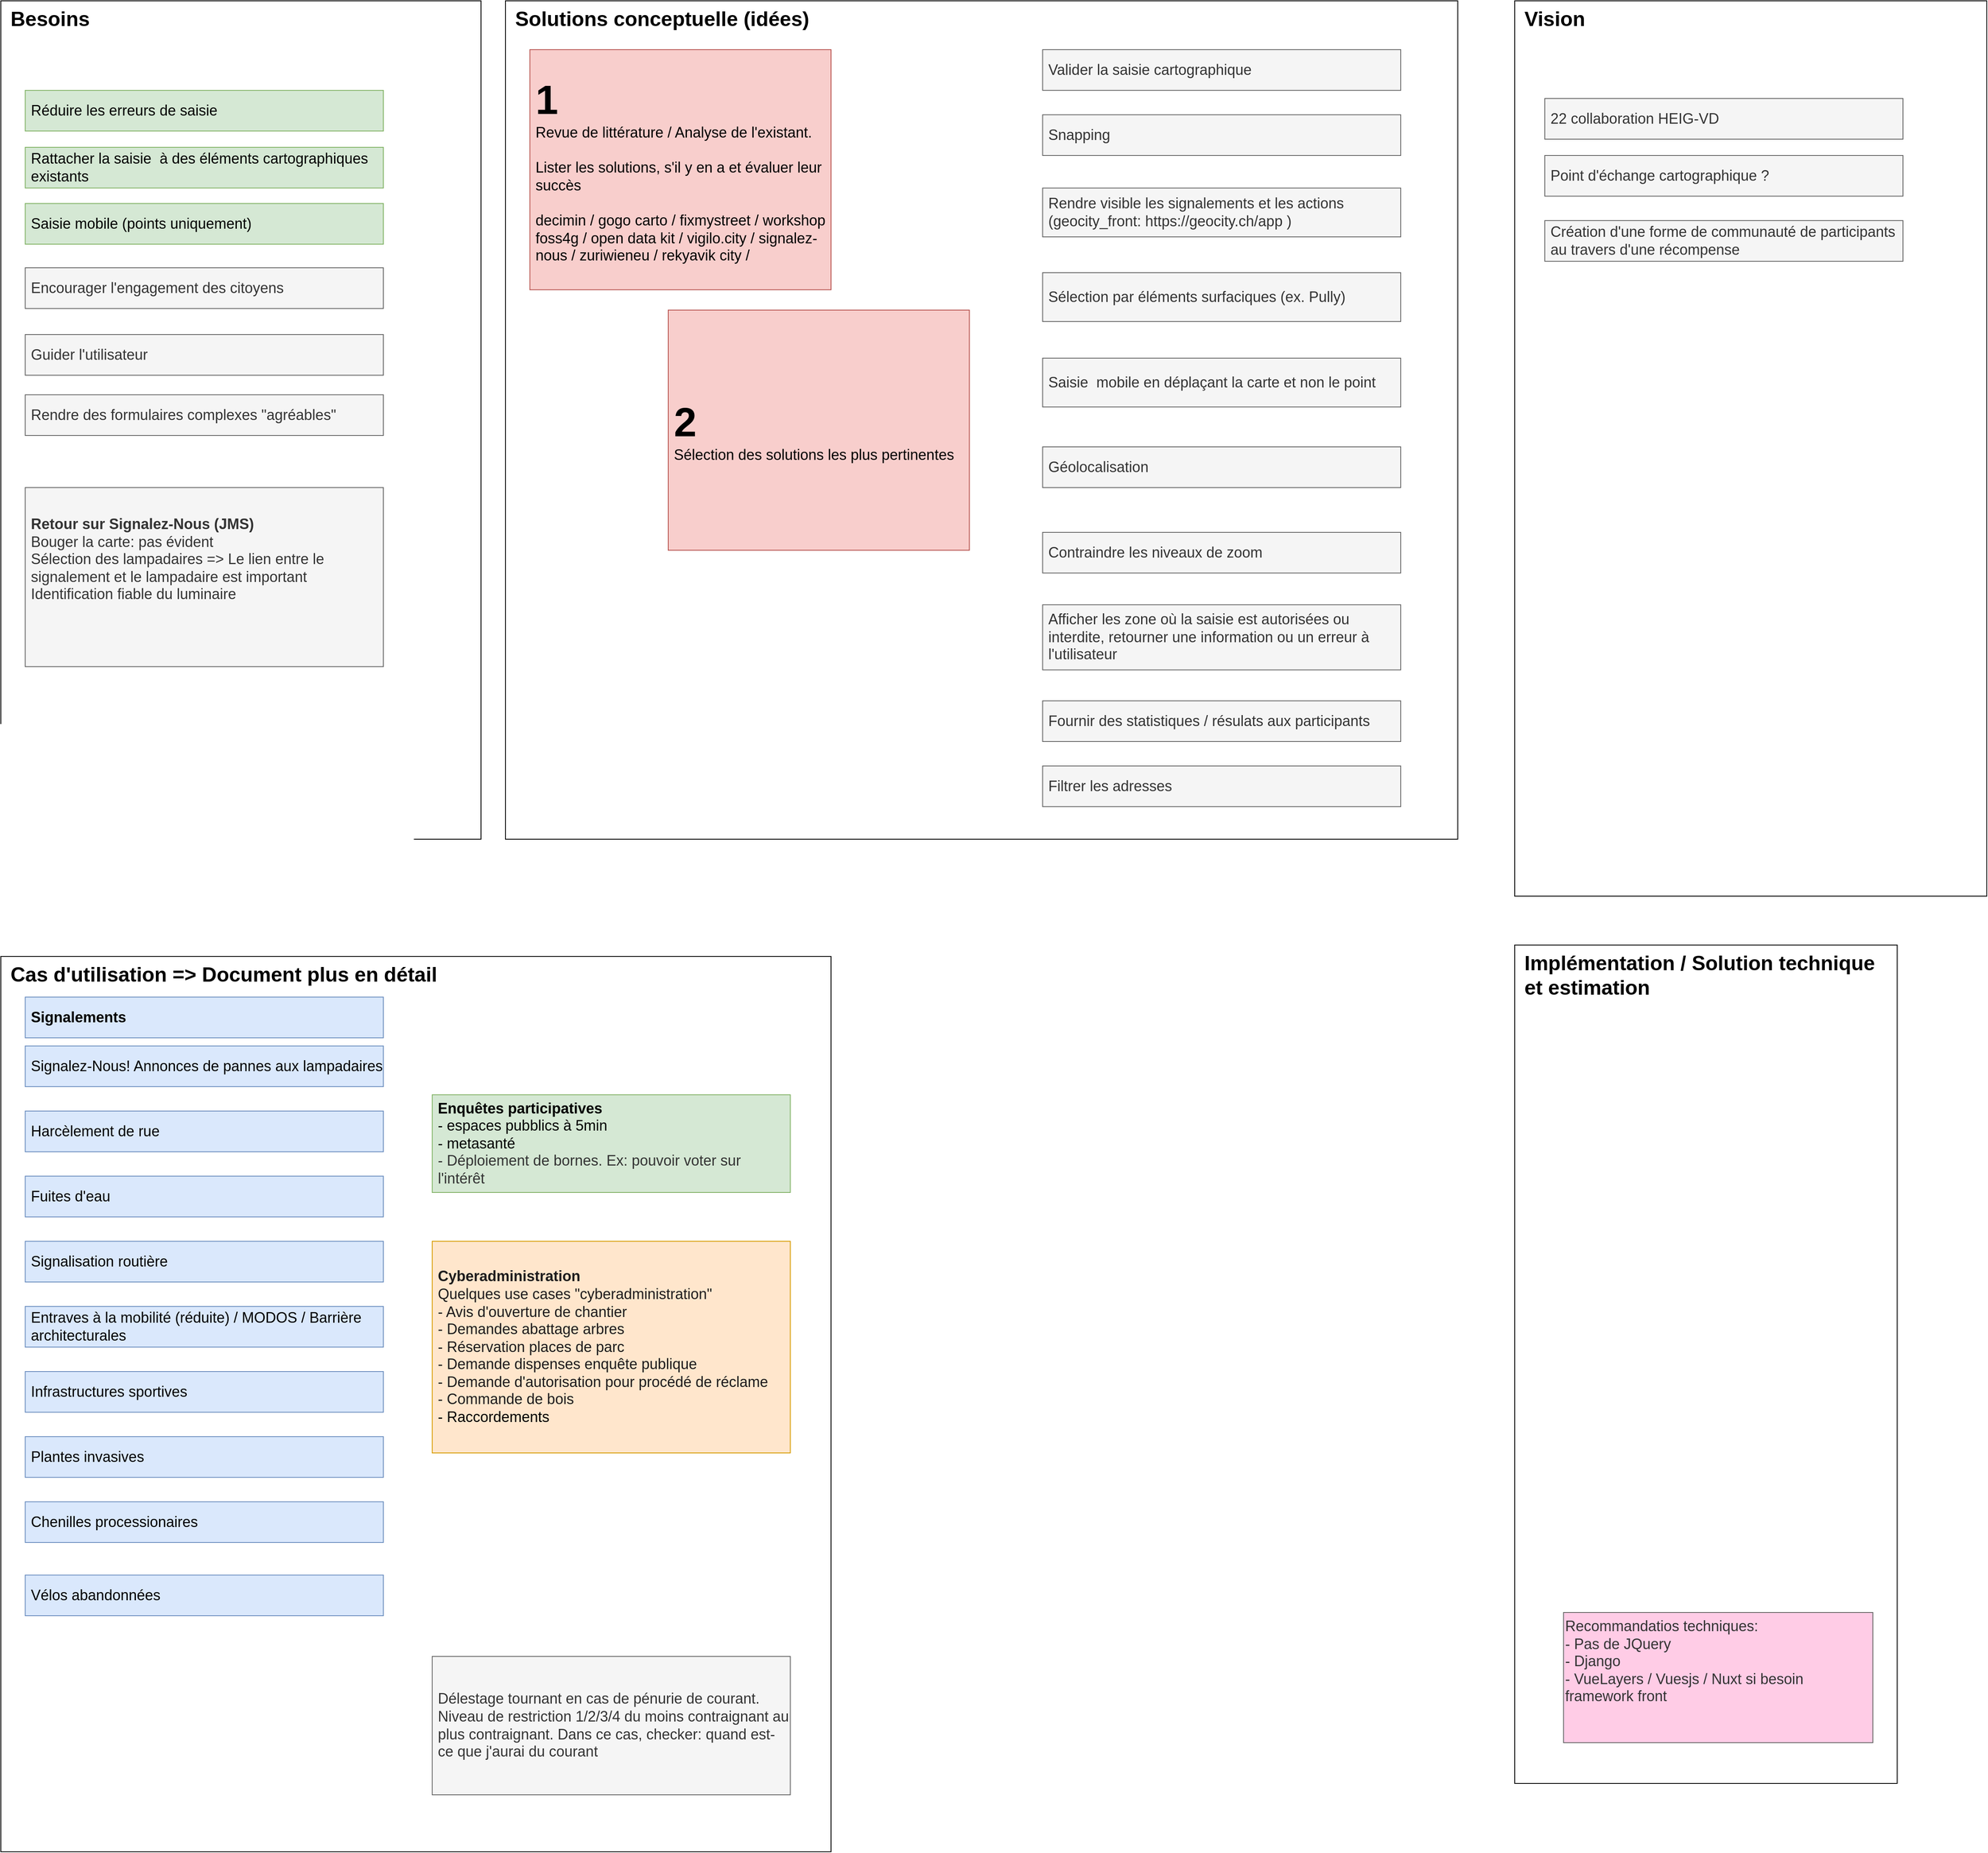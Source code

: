 <mxfile version="16.5.1" type="device"><diagram id="V_dHdvB4L4BgxKORx2Nu" name="Page-1"><mxGraphModel dx="9188" dy="3612" grid="1" gridSize="10" guides="1" tooltips="1" connect="1" arrows="1" fold="1" page="1" pageScale="1" pageWidth="3300" pageHeight="2339" math="0" shadow="0"><root><mxCell id="0"/><mxCell id="1" parent="0"/><mxCell id="DqzTqOgDfBGuE0vUEFRl-23" value="&lt;span style=&quot;font-size: 18px&quot;&gt;Signalez-Nous! Annonces de pannes aux lampadaires&lt;/span&gt;" style="text;html=1;strokeColor=#6c8ebf;fillColor=#dae8fc;align=left;verticalAlign=middle;whiteSpace=wrap;rounded=0;spacingLeft=5;" parent="1" vertex="1"><mxGeometry x="-3200" y="1304" width="440" height="670" as="geometry"/></mxCell><mxCell id="BJ2K4CLKS__g6ZjqJ3JP-1" value="&lt;b&gt;Besoins&lt;/b&gt;" style="rounded=0;whiteSpace=wrap;html=1;align=left;horizontal=1;verticalAlign=top;fontSize=25;spacingLeft=10;" parent="1" vertex="1"><mxGeometry x="-3230" y="40" width="590" height="1030" as="geometry"/></mxCell><mxCell id="BJ2K4CLKS__g6ZjqJ3JP-2" value="&lt;span style=&quot;font-size: 18px&quot;&gt;Rattacher la saisie&amp;nbsp; à des éléments cartographiques existants&lt;/span&gt;" style="text;html=1;strokeColor=#82b366;fillColor=#d5e8d4;align=left;verticalAlign=middle;whiteSpace=wrap;rounded=0;spacingLeft=5;" parent="1" vertex="1"><mxGeometry x="-3200" y="220" width="440" height="50" as="geometry"/></mxCell><mxCell id="BJ2K4CLKS__g6ZjqJ3JP-5" value="&lt;b&gt;Solutions conceptuelle (idées)&lt;/b&gt;" style="rounded=0;whiteSpace=wrap;html=1;align=left;horizontal=1;verticalAlign=top;fontSize=25;spacingLeft=10;" parent="1" vertex="1"><mxGeometry x="-2610" y="40" width="1170" height="1030" as="geometry"/></mxCell><mxCell id="BJ2K4CLKS__g6ZjqJ3JP-6" value="&lt;b&gt;Implémentation / Solution technique et estimation&lt;/b&gt;" style="rounded=0;whiteSpace=wrap;html=1;align=left;horizontal=1;verticalAlign=top;fontSize=25;spacingLeft=10;" parent="1" vertex="1"><mxGeometry x="-1370" y="1200" width="470" height="1030" as="geometry"/></mxCell><mxCell id="BJ2K4CLKS__g6ZjqJ3JP-7" value="&lt;span style=&quot;font-size: 18px&quot;&gt;Saisie mobile (points uniquement)&lt;/span&gt;" style="text;html=1;strokeColor=#82b366;fillColor=#d5e8d4;align=left;verticalAlign=middle;whiteSpace=wrap;rounded=0;spacingLeft=5;" parent="1" vertex="1"><mxGeometry x="-3200" y="289" width="440" height="50" as="geometry"/></mxCell><mxCell id="BJ2K4CLKS__g6ZjqJ3JP-8" value="&lt;span style=&quot;font-size: 18px&quot;&gt;Géolocalisation&lt;/span&gt;" style="text;html=1;strokeColor=#666666;fillColor=#f5f5f5;align=left;verticalAlign=middle;whiteSpace=wrap;rounded=0;fontColor=#333333;spacingLeft=5;" parent="1" vertex="1"><mxGeometry x="-1950" y="588" width="440" height="50" as="geometry"/></mxCell><mxCell id="BJ2K4CLKS__g6ZjqJ3JP-9" value="&lt;span style=&quot;font-size: 18px&quot;&gt;Réduire les erreurs de saisie&lt;/span&gt;" style="text;html=1;strokeColor=#82b366;fillColor=#d5e8d4;align=left;verticalAlign=middle;whiteSpace=wrap;rounded=0;spacingLeft=5;" parent="1" vertex="1"><mxGeometry x="-3200" y="150" width="440" height="50" as="geometry"/></mxCell><mxCell id="BJ2K4CLKS__g6ZjqJ3JP-10" value="&lt;span style=&quot;font-size: 18px&quot;&gt;Valider la saisie cartographique&lt;/span&gt;" style="text;html=1;strokeColor=#666666;fillColor=#f5f5f5;align=left;verticalAlign=middle;whiteSpace=wrap;rounded=0;fontColor=#333333;spacingLeft=5;" parent="1" vertex="1"><mxGeometry x="-1950" y="100" width="440" height="50" as="geometry"/></mxCell><mxCell id="BJ2K4CLKS__g6ZjqJ3JP-11" value="&lt;span style=&quot;font-size: 18px&quot;&gt;Contraindre les niveaux de zoom&lt;/span&gt;" style="text;html=1;strokeColor=#666666;fillColor=#f5f5f5;align=left;verticalAlign=middle;whiteSpace=wrap;rounded=0;fontColor=#333333;spacingLeft=5;" parent="1" vertex="1"><mxGeometry x="-1950" y="693" width="440" height="50" as="geometry"/></mxCell><mxCell id="BJ2K4CLKS__g6ZjqJ3JP-12" value="&lt;span style=&quot;font-size: 18px&quot;&gt;Afficher les zone où la saisie est autorisées ou interdite, retourner une information ou un erreur à l'utilisateur&lt;/span&gt;" style="text;html=1;strokeColor=#666666;fillColor=#f5f5f5;align=left;verticalAlign=middle;whiteSpace=wrap;rounded=0;fontColor=#333333;spacingLeft=5;" parent="1" vertex="1"><mxGeometry x="-1950" y="782" width="440" height="80" as="geometry"/></mxCell><mxCell id="BJ2K4CLKS__g6ZjqJ3JP-13" value="&lt;b&gt;&lt;font style=&quot;font-size: 50px&quot;&gt;1&lt;/font&gt;&lt;/b&gt;&lt;br&gt;&lt;span style=&quot;font-size: 18px&quot;&gt;Revue de littérature / Analyse de l'existant.&lt;br&gt;&lt;br&gt;Lister les solutions, s'il y en a et évaluer leur succès&lt;/span&gt;&lt;br&gt;&lt;span style=&quot;font-size: 18px&quot;&gt;&lt;br&gt;decimin / gogo carto / fixmystreet / workshop foss4g / open data kit / vigilo.city / signalez-nous / zuriwieneu / rekyavik city /&amp;nbsp;&lt;/span&gt;" style="text;html=1;strokeColor=#b85450;fillColor=#f8cecc;align=left;verticalAlign=middle;whiteSpace=wrap;rounded=0;spacingLeft=5;" parent="1" vertex="1"><mxGeometry x="-2580" y="100" width="370" height="295" as="geometry"/></mxCell><mxCell id="BJ2K4CLKS__g6ZjqJ3JP-14" value="&lt;span style=&quot;font-size: 18px&quot;&gt;Encourager l'engagement des citoyens&lt;/span&gt;" style="text;html=1;strokeColor=#666666;fillColor=#f5f5f5;align=left;verticalAlign=middle;whiteSpace=wrap;rounded=0;fontColor=#333333;spacingLeft=5;" parent="1" vertex="1"><mxGeometry x="-3200" y="368" width="440" height="50" as="geometry"/></mxCell><mxCell id="BJ2K4CLKS__g6ZjqJ3JP-15" value="&lt;span style=&quot;font-size: 18px&quot;&gt;Rendre visible les signalements et les actions (geocity_front: https://geocity.ch/app )&lt;/span&gt;" style="text;html=1;strokeColor=#666666;fillColor=#f5f5f5;align=left;verticalAlign=middle;whiteSpace=wrap;rounded=0;fontColor=#333333;spacingLeft=5;" parent="1" vertex="1"><mxGeometry x="-1950" y="270" width="440" height="60" as="geometry"/></mxCell><mxCell id="BJ2K4CLKS__g6ZjqJ3JP-16" value="&lt;font style=&quot;font-size: 18px&quot;&gt;Saisie &amp;nbsp;mobile en déplaçant la carte et non le point&lt;/font&gt;" style="text;html=1;strokeColor=#666666;fillColor=#f5f5f5;align=left;verticalAlign=middle;whiteSpace=wrap;rounded=0;fontColor=#333333;spacingLeft=5;" parent="1" vertex="1"><mxGeometry x="-1950" y="479" width="440" height="60" as="geometry"/></mxCell><mxCell id="BJ2K4CLKS__g6ZjqJ3JP-17" value="&lt;font style=&quot;font-size: 18px&quot;&gt;Sélection par éléments surfaciques (ex. Pully)&lt;/font&gt;" style="text;html=1;strokeColor=#666666;fillColor=#f5f5f5;align=left;verticalAlign=middle;whiteSpace=wrap;rounded=0;fontColor=#333333;spacingLeft=5;" parent="1" vertex="1"><mxGeometry x="-1950" y="374" width="440" height="60" as="geometry"/></mxCell><mxCell id="BJ2K4CLKS__g6ZjqJ3JP-18" value="&lt;span style=&quot;font-size: 18px&quot;&gt;Snapping&lt;/span&gt;" style="text;html=1;strokeColor=#666666;fillColor=#f5f5f5;align=left;verticalAlign=middle;whiteSpace=wrap;rounded=0;fontColor=#333333;spacingLeft=5;" parent="1" vertex="1"><mxGeometry x="-1950" y="180" width="440" height="50" as="geometry"/></mxCell><mxCell id="BJ2K4CLKS__g6ZjqJ3JP-19" value="&lt;span style=&quot;font-size: 18px&quot;&gt;Recommandatios techniques:&lt;br&gt;- Pas de JQuery&lt;br&gt;- Django&lt;br&gt;- VueLayers / Vuesjs / Nuxt si besoin framework front&lt;br&gt;&lt;br&gt;&lt;/span&gt;" style="text;html=1;strokeColor=#666666;fillColor=#FFCCE6;align=left;verticalAlign=top;whiteSpace=wrap;rounded=0;fontColor=#333333;" parent="1" vertex="1"><mxGeometry x="-1310" y="2020" width="380" height="160" as="geometry"/></mxCell><mxCell id="DqzTqOgDfBGuE0vUEFRl-1" value="&lt;b&gt;Cas d'utilisation =&amp;gt; Document plus en détail&lt;br&gt;&lt;br&gt;&lt;/b&gt;" style="rounded=0;whiteSpace=wrap;html=1;align=left;horizontal=1;verticalAlign=top;fontSize=25;spacingLeft=10;" parent="1" vertex="1"><mxGeometry x="-3230" y="1214" width="1020" height="1100" as="geometry"/></mxCell><mxCell id="DqzTqOgDfBGuE0vUEFRl-2" value="&lt;span style=&quot;font-size: 18px&quot;&gt;Signalez-Nous! Annonces de pannes aux lampadaires&lt;/span&gt;" style="text;html=1;strokeColor=#6c8ebf;fillColor=#dae8fc;align=left;verticalAlign=middle;whiteSpace=wrap;rounded=0;spacingLeft=5;" parent="1" vertex="1"><mxGeometry x="-3200" y="1324" width="440" height="50" as="geometry"/></mxCell><mxCell id="DqzTqOgDfBGuE0vUEFRl-3" value="&lt;span style=&quot;font-size: 18px&quot;&gt;Harcèlement de rue&lt;/span&gt;" style="text;html=1;strokeColor=#6c8ebf;fillColor=#dae8fc;align=left;verticalAlign=middle;whiteSpace=wrap;rounded=0;spacingLeft=5;" parent="1" vertex="1"><mxGeometry x="-3200" y="1404" width="440" height="50" as="geometry"/></mxCell><mxCell id="DqzTqOgDfBGuE0vUEFRl-4" value="&lt;span style=&quot;font-size: 18px&quot;&gt;Fuites d'eau&lt;/span&gt;" style="text;html=1;strokeColor=#6c8ebf;fillColor=#dae8fc;align=left;verticalAlign=middle;whiteSpace=wrap;rounded=0;spacingLeft=5;" parent="1" vertex="1"><mxGeometry x="-3200" y="1484" width="440" height="50" as="geometry"/></mxCell><mxCell id="DqzTqOgDfBGuE0vUEFRl-5" value="&lt;span style=&quot;font-size: 18px&quot;&gt;Signalisation routière&lt;/span&gt;" style="text;html=1;strokeColor=#6c8ebf;fillColor=#dae8fc;align=left;verticalAlign=middle;whiteSpace=wrap;rounded=0;spacingLeft=5;" parent="1" vertex="1"><mxGeometry x="-3200" y="1564" width="440" height="50" as="geometry"/></mxCell><mxCell id="DqzTqOgDfBGuE0vUEFRl-6" value="&lt;span style=&quot;font-size: 18px&quot;&gt;Entraves à la mobilité (réduite) / MODOS /&amp;nbsp;&lt;/span&gt;&lt;span style=&quot;font-size: 18px&quot;&gt;Barrière architecturales&lt;/span&gt;" style="text;html=1;strokeColor=#6c8ebf;fillColor=#dae8fc;align=left;verticalAlign=middle;whiteSpace=wrap;rounded=0;spacingLeft=5;" parent="1" vertex="1"><mxGeometry x="-3200" y="1644" width="440" height="50" as="geometry"/></mxCell><mxCell id="DqzTqOgDfBGuE0vUEFRl-7" value="&lt;span style=&quot;font-size: 18px&quot;&gt;Infrastructures sportives&lt;/span&gt;" style="text;html=1;strokeColor=#6c8ebf;fillColor=#dae8fc;align=left;verticalAlign=middle;whiteSpace=wrap;rounded=0;spacingLeft=5;" parent="1" vertex="1"><mxGeometry x="-3200" y="1724" width="440" height="50" as="geometry"/></mxCell><mxCell id="DqzTqOgDfBGuE0vUEFRl-8" value="&lt;span style=&quot;font-size: 18px&quot;&gt;&lt;b&gt;Enquêtes participatives&lt;/b&gt;&lt;br&gt;- espaces pubblics à 5min&lt;br&gt;- metasanté&lt;br&gt;&lt;/span&gt;&lt;span style=&quot;color: rgb(51 , 51 , 51) ; font-size: 18px&quot;&gt;- Déploiement de bornes. Ex: pouvoir voter sur l'intérêt&lt;/span&gt;&lt;span style=&quot;font-size: 18px&quot;&gt;&lt;br&gt;&lt;/span&gt;" style="text;html=1;strokeColor=#82b366;fillColor=#d5e8d4;align=left;verticalAlign=middle;whiteSpace=wrap;rounded=0;spacingLeft=5;" parent="1" vertex="1"><mxGeometry x="-2700" y="1384" width="440" height="120" as="geometry"/></mxCell><mxCell id="DqzTqOgDfBGuE0vUEFRl-11" value="&lt;b&gt;Vision&lt;br&gt;&lt;/b&gt;" style="rounded=0;whiteSpace=wrap;html=1;align=left;horizontal=1;verticalAlign=top;fontSize=25;spacingLeft=10;" parent="1" vertex="1"><mxGeometry x="-1370" y="40" width="580" height="1100" as="geometry"/></mxCell><mxCell id="DqzTqOgDfBGuE0vUEFRl-12" value="&lt;span style=&quot;font-size: 18px&quot;&gt;22 collaboration HEIG-VD&lt;/span&gt;" style="text;html=1;strokeColor=#666666;fillColor=#f5f5f5;align=left;verticalAlign=middle;whiteSpace=wrap;rounded=0;fontColor=#333333;spacingLeft=5;" parent="1" vertex="1"><mxGeometry x="-1333" y="160" width="440" height="50" as="geometry"/></mxCell><mxCell id="DqzTqOgDfBGuE0vUEFRl-13" value="&lt;span style=&quot;font-size: 18px&quot;&gt;Point d'échange cartographique ?&lt;/span&gt;" style="text;html=1;strokeColor=#666666;fillColor=#f5f5f5;align=left;verticalAlign=middle;whiteSpace=wrap;rounded=0;fontColor=#333333;spacingLeft=5;" parent="1" vertex="1"><mxGeometry x="-1333" y="230" width="440" height="50" as="geometry"/></mxCell><mxCell id="DqzTqOgDfBGuE0vUEFRl-14" value="&lt;span style=&quot;font-size: 18px&quot;&gt;Création d'une forme de communauté de participants au travers d'une récompense&lt;/span&gt;" style="text;html=1;strokeColor=#666666;fillColor=#f5f5f5;align=left;verticalAlign=middle;whiteSpace=wrap;rounded=0;fontColor=#333333;spacingLeft=5;" parent="1" vertex="1"><mxGeometry x="-1333" y="310" width="440" height="50" as="geometry"/></mxCell><mxCell id="DqzTqOgDfBGuE0vUEFRl-15" value="&lt;span style=&quot;font-size: 18px&quot;&gt;Plantes invasives&lt;/span&gt;" style="text;html=1;strokeColor=#6c8ebf;fillColor=#dae8fc;align=left;verticalAlign=middle;whiteSpace=wrap;rounded=0;spacingLeft=5;" parent="1" vertex="1"><mxGeometry x="-3200" y="1804" width="440" height="50" as="geometry"/></mxCell><mxCell id="DqzTqOgDfBGuE0vUEFRl-16" value="&lt;span style=&quot;font-size: 18px&quot;&gt;Chenilles processionaires&lt;/span&gt;" style="text;html=1;strokeColor=#6c8ebf;fillColor=#dae8fc;align=left;verticalAlign=middle;whiteSpace=wrap;rounded=0;spacingLeft=5;" parent="1" vertex="1"><mxGeometry x="-3200" y="1884" width="440" height="50" as="geometry"/></mxCell><mxCell id="DqzTqOgDfBGuE0vUEFRl-17" value="&lt;span style=&quot;font-size: 18px&quot;&gt;&lt;b&gt;Retour sur Signalez-Nous (JMS)&lt;br&gt;&lt;/b&gt;Bouger la carte: pas évident&lt;br&gt;Sélection des lampadaires =&amp;gt; Le lien entre le signalement et le lampadaire est important&lt;br&gt;Identification fiable du luminaire&lt;br&gt;&lt;br&gt;&lt;br&gt;&lt;/span&gt;" style="text;html=1;strokeColor=#666666;fillColor=#f5f5f5;align=left;verticalAlign=middle;whiteSpace=wrap;rounded=0;fontColor=#333333;spacingLeft=5;" parent="1" vertex="1"><mxGeometry x="-3200" y="638" width="440" height="220" as="geometry"/></mxCell><mxCell id="DqzTqOgDfBGuE0vUEFRl-19" value="&lt;span style=&quot;font-size: 18px&quot;&gt;Délestage tournant en cas de pénurie de courant. Niveau de restriction 1/2/3/4 du moins contraignant au plus contraignant. Dans ce cas, checker: quand est-ce que j'aurai du courant&lt;/span&gt;" style="text;html=1;strokeColor=#666666;fillColor=#f5f5f5;align=left;verticalAlign=middle;whiteSpace=wrap;rounded=0;fontColor=#333333;spacingLeft=5;" parent="1" vertex="1"><mxGeometry x="-2700" y="2074" width="440" height="170" as="geometry"/></mxCell><mxCell id="DqzTqOgDfBGuE0vUEFRl-20" value="&lt;span style=&quot;font-size: 18px&quot;&gt;Vélos abandonnées&lt;/span&gt;" style="text;html=1;strokeColor=#6c8ebf;fillColor=#dae8fc;align=left;verticalAlign=middle;whiteSpace=wrap;rounded=0;spacingLeft=5;" parent="1" vertex="1"><mxGeometry x="-3200" y="1974" width="440" height="50" as="geometry"/></mxCell><mxCell id="DqzTqOgDfBGuE0vUEFRl-21" value="&lt;font style=&quot;font-size: 18px&quot;&gt;&lt;span style=&quot;color: rgb(29 , 28 , 29)&quot;&gt;&lt;b&gt;Cyberadministration&lt;br&gt;&lt;/b&gt;Quelques use cases &quot;cyberadministration&quot;&lt;/span&gt;&lt;br style=&quot;box-sizing: inherit ; color: rgb(29 , 28 , 29)&quot;&gt;&lt;span style=&quot;color: rgb(29 , 28 , 29)&quot;&gt;- Avis d'ouverture de chantier&lt;/span&gt;&lt;br style=&quot;box-sizing: inherit ; color: rgb(29 , 28 , 29)&quot;&gt;&lt;span style=&quot;color: rgb(29 , 28 , 29)&quot;&gt;- Demandes abattage arbres&lt;/span&gt;&lt;br style=&quot;box-sizing: inherit ; color: rgb(29 , 28 , 29)&quot;&gt;&lt;span style=&quot;color: rgb(29 , 28 , 29)&quot;&gt;- Réservation places de parc&lt;/span&gt;&lt;br style=&quot;box-sizing: inherit ; color: rgb(29 , 28 , 29)&quot;&gt;&lt;span style=&quot;color: rgb(29 , 28 , 29)&quot;&gt;- Demande dispenses enquête publique&lt;/span&gt;&lt;br style=&quot;box-sizing: inherit ; color: rgb(29 , 28 , 29)&quot;&gt;&lt;span style=&quot;color: rgb(29 , 28 , 29)&quot;&gt;- Demande d'autorisation pour procédé de réclame&lt;/span&gt;&lt;br style=&quot;box-sizing: inherit ; color: rgb(29 , 28 , 29)&quot;&gt;&lt;span style=&quot;color: rgb(29 , 28 , 29)&quot;&gt;- Commande de bois&lt;br&gt;&lt;/span&gt;&lt;/font&gt;&lt;span style=&quot;font-size: 18px&quot;&gt;- Raccordements&lt;br&gt;&lt;/span&gt;" style="text;html=1;strokeColor=#d79b00;fillColor=#ffe6cc;align=left;verticalAlign=middle;whiteSpace=wrap;rounded=0;spacingLeft=5;" parent="1" vertex="1"><mxGeometry x="-2700" y="1564" width="440" height="260" as="geometry"/></mxCell><mxCell id="DqzTqOgDfBGuE0vUEFRl-22" value="&lt;span style=&quot;font-size: 18px&quot;&gt;Rendre des formulaires complexes &quot;agréables&quot;&lt;/span&gt;" style="text;html=1;strokeColor=#666666;fillColor=#f5f5f5;align=left;verticalAlign=middle;whiteSpace=wrap;rounded=0;fontColor=#333333;spacingLeft=5;" parent="1" vertex="1"><mxGeometry x="-3200" y="524" width="440" height="50" as="geometry"/></mxCell><mxCell id="DqzTqOgDfBGuE0vUEFRl-24" value="&lt;span style=&quot;font-size: 18px&quot;&gt;&lt;b&gt;Signalements&lt;/b&gt;&lt;/span&gt;" style="text;html=1;strokeColor=#6c8ebf;fillColor=#dae8fc;align=left;verticalAlign=middle;whiteSpace=wrap;rounded=0;spacingLeft=5;" parent="1" vertex="1"><mxGeometry x="-3200" y="1264" width="440" height="50" as="geometry"/></mxCell><mxCell id="DqzTqOgDfBGuE0vUEFRl-25" value="&lt;span style=&quot;font-size: 18px&quot;&gt;Guider l'utilisateur&lt;/span&gt;" style="text;html=1;strokeColor=#666666;fillColor=#f5f5f5;align=left;verticalAlign=middle;whiteSpace=wrap;rounded=0;fontColor=#333333;spacingLeft=5;" parent="1" vertex="1"><mxGeometry x="-3200" y="450" width="440" height="50" as="geometry"/></mxCell><mxCell id="DqzTqOgDfBGuE0vUEFRl-27" value="&lt;span style=&quot;font-size: 18px&quot;&gt;Fournir des statistiques / résulats aux participants&lt;/span&gt;" style="text;html=1;strokeColor=#666666;fillColor=#f5f5f5;align=left;verticalAlign=middle;whiteSpace=wrap;rounded=0;fontColor=#333333;spacingLeft=5;" parent="1" vertex="1"><mxGeometry x="-1950" y="900" width="440" height="50" as="geometry"/></mxCell><mxCell id="DqzTqOgDfBGuE0vUEFRl-29" value="&lt;span style=&quot;font-size: 18px&quot;&gt;Filtrer les adresses&lt;/span&gt;" style="text;html=1;strokeColor=#666666;fillColor=#f5f5f5;align=left;verticalAlign=middle;whiteSpace=wrap;rounded=0;fontColor=#333333;spacingLeft=5;" parent="1" vertex="1"><mxGeometry x="-1950" y="980" width="440" height="50" as="geometry"/></mxCell><mxCell id="DqzTqOgDfBGuE0vUEFRl-30" value="&lt;span style=&quot;font-size: 50px&quot;&gt;&lt;b&gt;2&lt;/b&gt;&lt;/span&gt;&lt;br&gt;&lt;span style=&quot;font-size: 18px&quot;&gt;Sélection des solutions les plus pertinentes&amp;nbsp;&lt;/span&gt;" style="text;html=1;strokeColor=#b85450;fillColor=#f8cecc;align=left;verticalAlign=middle;whiteSpace=wrap;rounded=0;spacingLeft=5;" parent="1" vertex="1"><mxGeometry x="-2410" y="420" width="370" height="295" as="geometry"/></mxCell></root></mxGraphModel></diagram></mxfile>